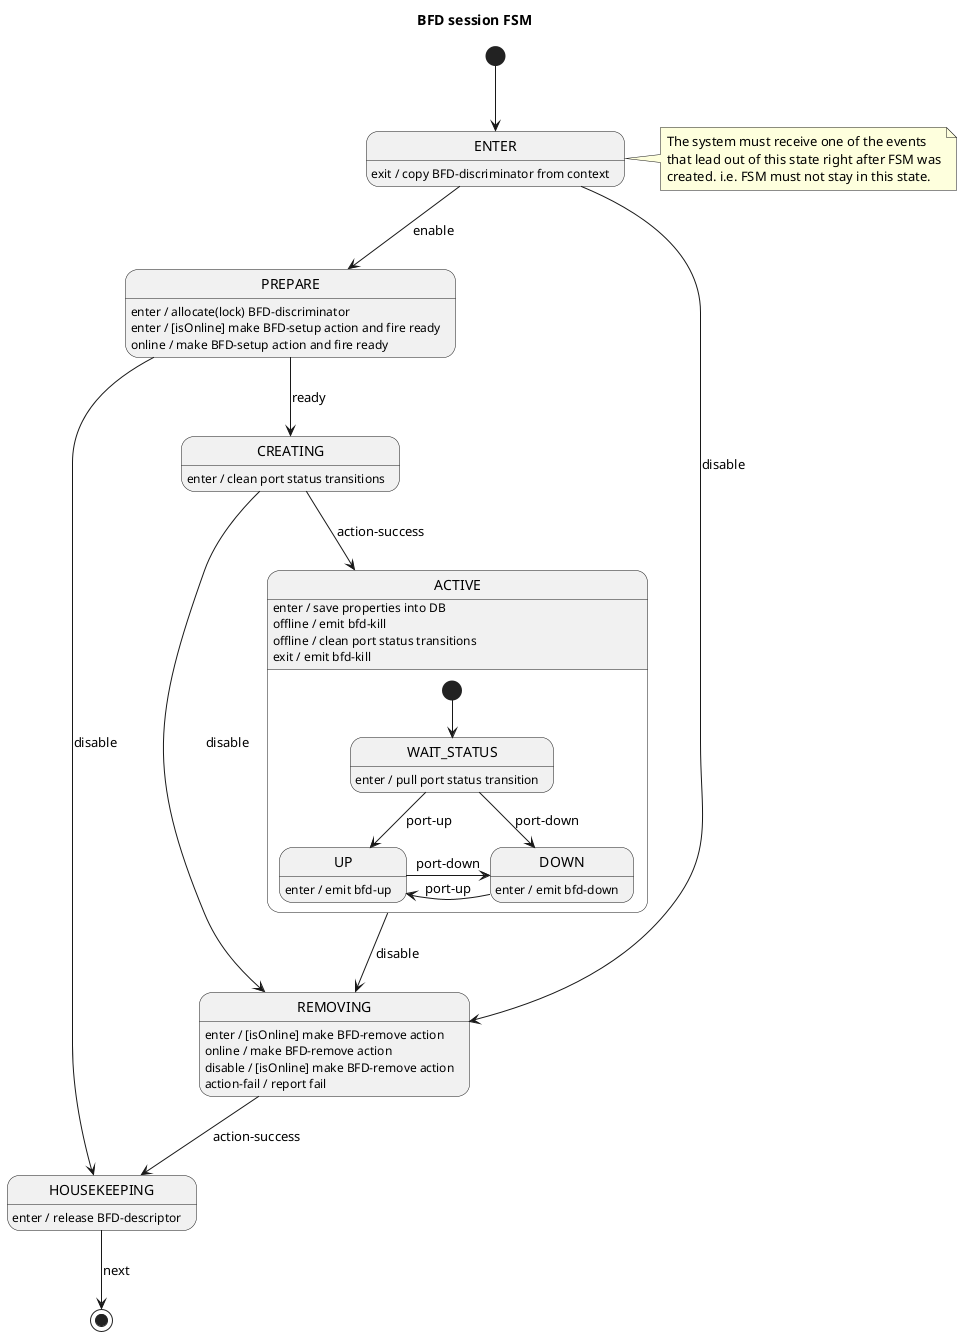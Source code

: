 Internal data
* ISL reference
* BFD descriptor
* port status monitor
* BFD properties
* action

Internal signals
* action-success
* action-fail
* ready

Input signals
* online
* offline
* port-up
* port-down
* enable (ISL-FSM)
* disable (ISL-FSM)
* speaker-response

Output signals
* bfd-up
* bfd-down
* bfd-fail
* bfd-kill

@startuml bfd-port-FSM
title BFD session FSM

[*] --> ENTER
note right of ENTER
    The system must receive one of the events
    that lead out of this state right after FSM was
    created. i.e. FSM must not stay in this state.
end note

ENTER --> PREPARE : enable
ENTER --> REMOVING : disable
ENTER : exit / copy BFD-discriminator from context

PREPARE : enter / allocate(lock) BFD-discriminator
PREPARE : enter / [isOnline] make BFD-setup action and fire ready
PREPARE --> CREATING : ready
PREPARE --> HOUSEKEEPING : disable
PREPARE : online / make BFD-setup action and fire ready

CREATING : enter / clean port status transitions
CREATING --> ACTIVE : action-success
CREATING --> REMOVING : disable

state ACTIVE {
    [*] --> WAIT_STATUS

    WAIT_STATUS --> UP : port-up
    WAIT_STATUS --> DOWN : port-down
    WAIT_STATUS : enter / pull port status transition

    UP -r-> DOWN : port-down
    UP : enter / emit bfd-up

    DOWN -l-> UP : port-up
    DOWN : enter / emit bfd-down
}
ACTIVE : enter / save properties into DB
ACTIVE --> REMOVING : disable
ACTIVE : offline / emit bfd-kill
ACTIVE : offline / clean port status transitions
ACTIVE : exit / emit bfd-kill

REMOVING : enter / [isOnline] make BFD-remove action
REMOVING --> HOUSEKEEPING : action-success
REMOVING : online / make BFD-remove action
REMOVING : disable / [isOnline] make BFD-remove action
REMOVING : action-fail / report fail

HOUSEKEEPING : enter / release BFD-descriptor
HOUSEKEEPING --> [*] : next

@enduml
